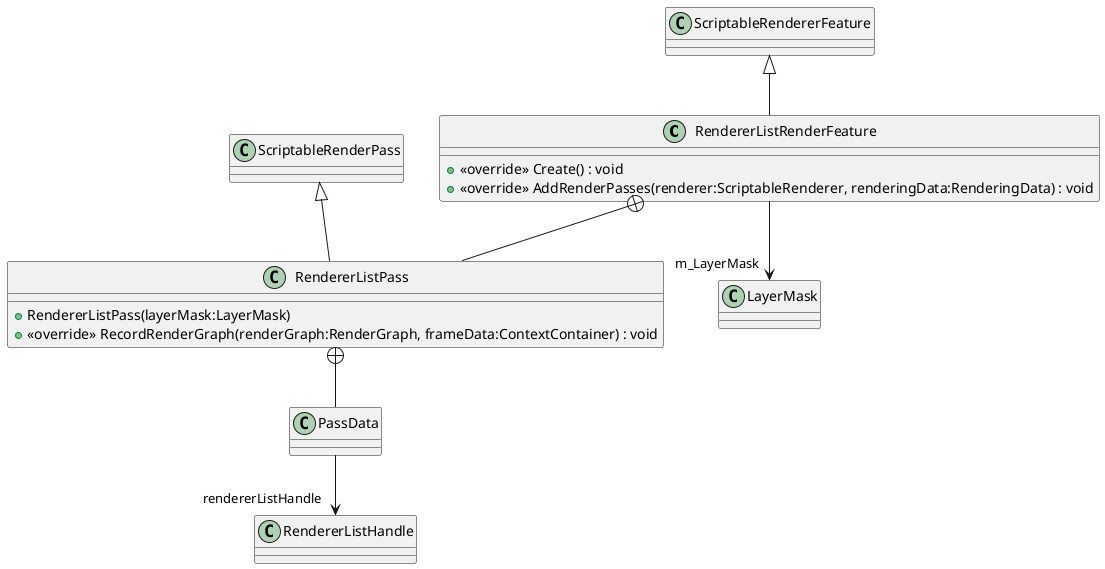 @startuml
class RendererListRenderFeature {
    + <<override>> Create() : void
    + <<override>> AddRenderPasses(renderer:ScriptableRenderer, renderingData:RenderingData) : void
}
class RendererListPass {
    + RendererListPass(layerMask:LayerMask)
    + <<override>> RecordRenderGraph(renderGraph:RenderGraph, frameData:ContextContainer) : void
}
class PassData {
}
ScriptableRendererFeature <|-- RendererListRenderFeature
RendererListRenderFeature --> "m_LayerMask" LayerMask
RendererListRenderFeature +-- RendererListPass
ScriptableRenderPass <|-- RendererListPass
RendererListPass +-- PassData
PassData --> "rendererListHandle" RendererListHandle
@enduml
